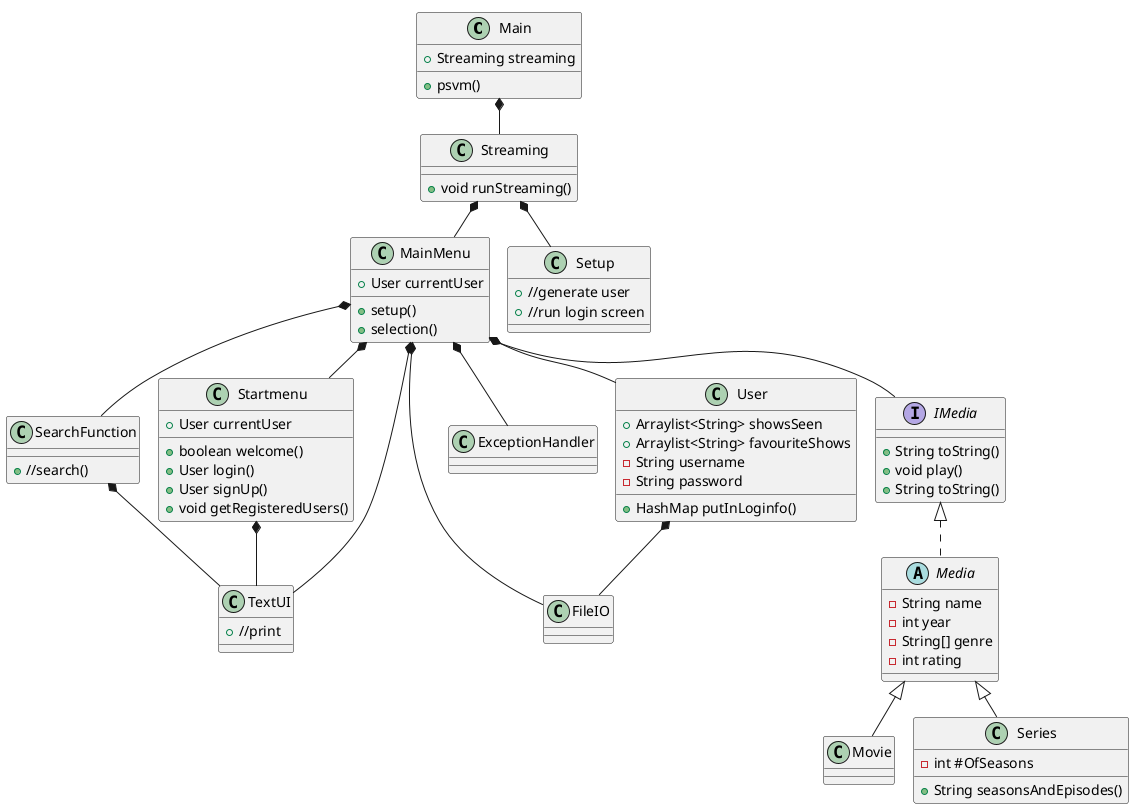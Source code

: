 @startuml
'https://plantuml.com/class-diagram
!pragma layout smetana

class Main
class MainMenu
class Startmenu
class TextUI
class User
class FileIO
class ExceptionHandler
abstract class Media implements IMedia
class Movie extends Media
class Series extends Media
class SearchFunction
class MainMenu
class Streaming
class Setup

Main *-- Streaming
Streaming *-- Setup
Streaming *-- MainMenu
MainMenu *-- Startmenu
MainMenu *--TextUI
MainMenu *-- ExceptionHandler
MainMenu *-- FileIO
MainMenu *-- User
MainMenu *-- IMedia
MainMenu *-- SearchFunction
User *-- FileIO
SearchFunction *-- TextUI
Startmenu *-- TextUI

Main : +psvm()
Main : +Streaming streaming
MainMenu : + User currentUser
MainMenu : + setup()
MainMenu : + selection()
Streaming : + void runStreaming()

Setup : + //generate user
Setup : + //run login screen

SearchFunction : +//search()

Startmenu : + User currentUser
Startmenu : + boolean welcome()
Startmenu : + User login()
Startmenu : + User signUp()
Startmenu : + void getRegisteredUsers()

User : + Arraylist<String> showsSeen
User : + Arraylist<String> favouriteShows
User : - String username
User : - String password
User : + HashMap putInLoginfo()


IMedia : + String toString()
IMedia : + void play()
IMedia : + String toString()
TextUI : + //print


Media : -String name
Media : -int year
Media : -String[] genre
Media : -int rating

Series : - int #OfSeasons
Series : + String seasonsAndEpisodes()




@enduml